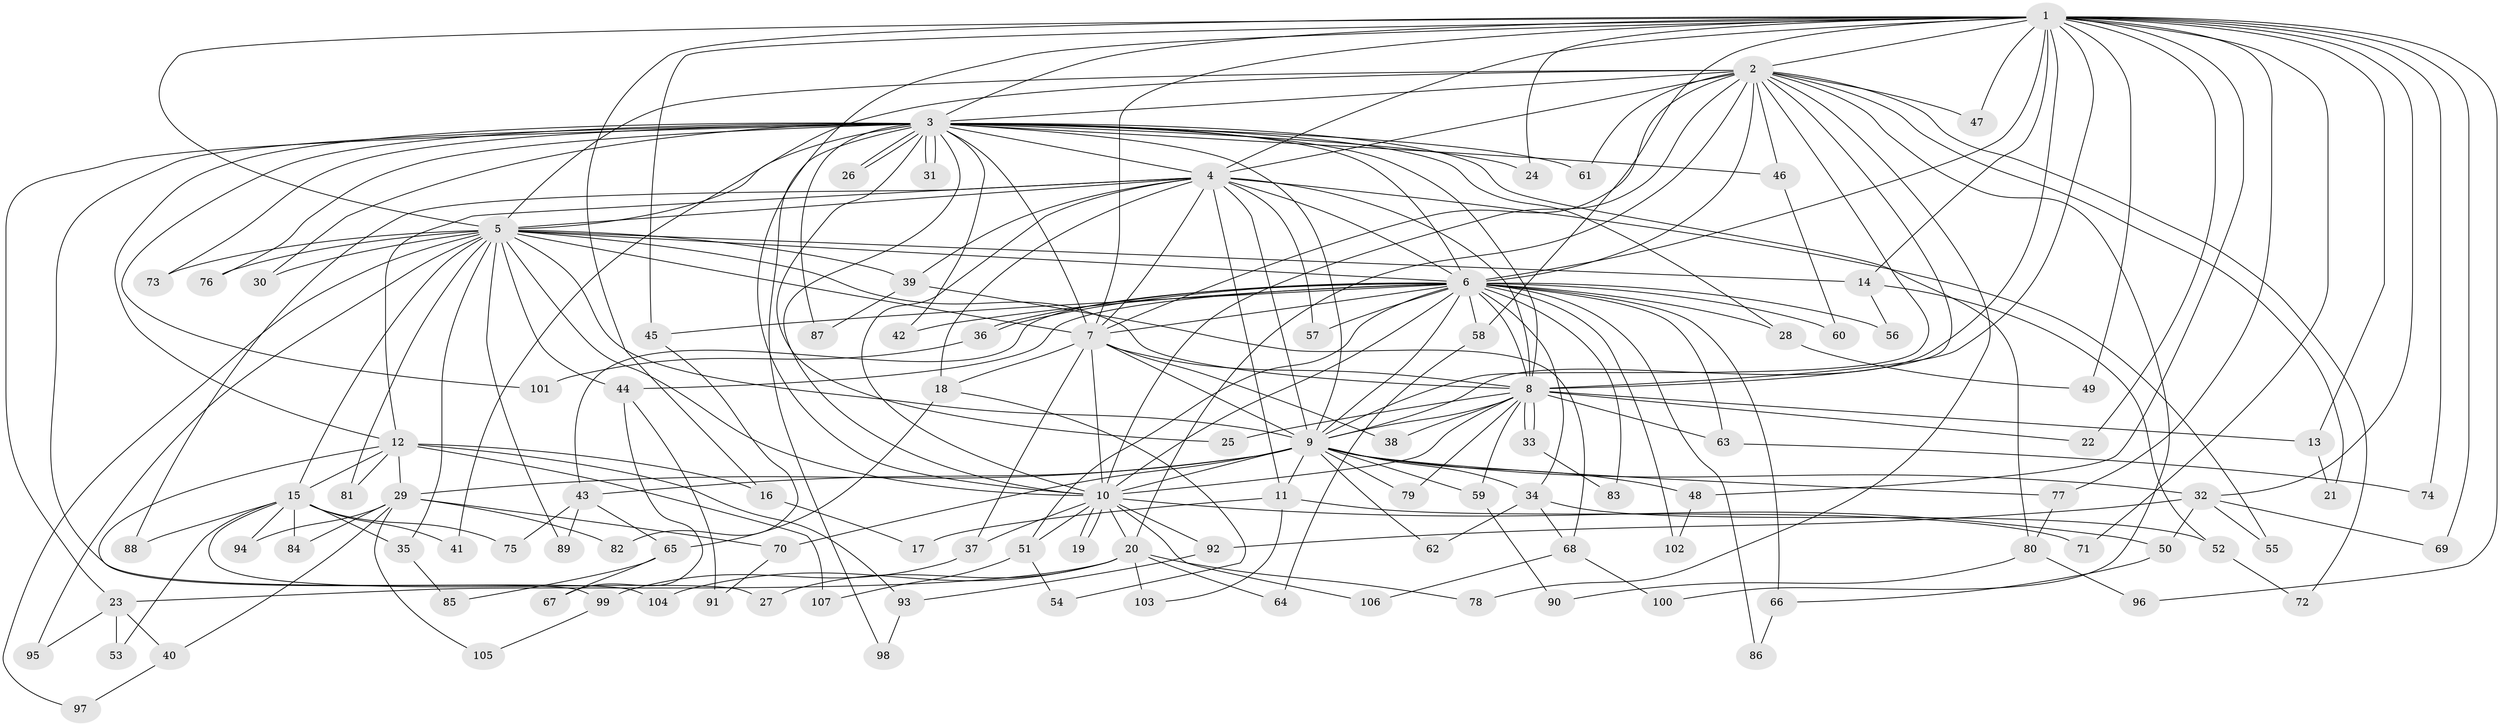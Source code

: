 // coarse degree distribution, {21: 0.0125, 15: 0.025, 39: 0.0125, 18: 0.0125, 9: 0.0125, 23: 0.0125, 19: 0.0125, 5: 0.0375, 17: 0.0125, 3: 0.1875, 4: 0.1125, 1: 0.025, 8: 0.025, 2: 0.5}
// Generated by graph-tools (version 1.1) at 2025/23/03/03/25 07:23:46]
// undirected, 107 vertices, 239 edges
graph export_dot {
graph [start="1"]
  node [color=gray90,style=filled];
  1;
  2;
  3;
  4;
  5;
  6;
  7;
  8;
  9;
  10;
  11;
  12;
  13;
  14;
  15;
  16;
  17;
  18;
  19;
  20;
  21;
  22;
  23;
  24;
  25;
  26;
  27;
  28;
  29;
  30;
  31;
  32;
  33;
  34;
  35;
  36;
  37;
  38;
  39;
  40;
  41;
  42;
  43;
  44;
  45;
  46;
  47;
  48;
  49;
  50;
  51;
  52;
  53;
  54;
  55;
  56;
  57;
  58;
  59;
  60;
  61;
  62;
  63;
  64;
  65;
  66;
  67;
  68;
  69;
  70;
  71;
  72;
  73;
  74;
  75;
  76;
  77;
  78;
  79;
  80;
  81;
  82;
  83;
  84;
  85;
  86;
  87;
  88;
  89;
  90;
  91;
  92;
  93;
  94;
  95;
  96;
  97;
  98;
  99;
  100;
  101;
  102;
  103;
  104;
  105;
  106;
  107;
  1 -- 2;
  1 -- 3;
  1 -- 4;
  1 -- 5;
  1 -- 6;
  1 -- 7;
  1 -- 8;
  1 -- 9;
  1 -- 10;
  1 -- 13;
  1 -- 14;
  1 -- 16;
  1 -- 22;
  1 -- 24;
  1 -- 32;
  1 -- 45;
  1 -- 47;
  1 -- 48;
  1 -- 49;
  1 -- 58;
  1 -- 69;
  1 -- 71;
  1 -- 74;
  1 -- 77;
  1 -- 96;
  2 -- 3;
  2 -- 4;
  2 -- 5;
  2 -- 6;
  2 -- 7;
  2 -- 8;
  2 -- 9;
  2 -- 10;
  2 -- 20;
  2 -- 21;
  2 -- 41;
  2 -- 46;
  2 -- 47;
  2 -- 61;
  2 -- 72;
  2 -- 78;
  2 -- 100;
  3 -- 4;
  3 -- 5;
  3 -- 6;
  3 -- 7;
  3 -- 8;
  3 -- 9;
  3 -- 10;
  3 -- 12;
  3 -- 23;
  3 -- 24;
  3 -- 25;
  3 -- 26;
  3 -- 26;
  3 -- 28;
  3 -- 30;
  3 -- 31;
  3 -- 31;
  3 -- 42;
  3 -- 46;
  3 -- 61;
  3 -- 73;
  3 -- 76;
  3 -- 80;
  3 -- 87;
  3 -- 98;
  3 -- 101;
  3 -- 104;
  4 -- 5;
  4 -- 6;
  4 -- 7;
  4 -- 8;
  4 -- 9;
  4 -- 10;
  4 -- 11;
  4 -- 12;
  4 -- 18;
  4 -- 39;
  4 -- 55;
  4 -- 57;
  4 -- 88;
  5 -- 6;
  5 -- 7;
  5 -- 8;
  5 -- 9;
  5 -- 10;
  5 -- 14;
  5 -- 15;
  5 -- 30;
  5 -- 35;
  5 -- 39;
  5 -- 44;
  5 -- 73;
  5 -- 76;
  5 -- 81;
  5 -- 89;
  5 -- 95;
  5 -- 97;
  6 -- 7;
  6 -- 8;
  6 -- 9;
  6 -- 10;
  6 -- 28;
  6 -- 34;
  6 -- 36;
  6 -- 36;
  6 -- 42;
  6 -- 43;
  6 -- 44;
  6 -- 45;
  6 -- 51;
  6 -- 56;
  6 -- 57;
  6 -- 58;
  6 -- 60;
  6 -- 63;
  6 -- 66;
  6 -- 83;
  6 -- 86;
  6 -- 102;
  7 -- 8;
  7 -- 9;
  7 -- 10;
  7 -- 18;
  7 -- 37;
  7 -- 38;
  8 -- 9;
  8 -- 10;
  8 -- 13;
  8 -- 22;
  8 -- 25;
  8 -- 33;
  8 -- 33;
  8 -- 38;
  8 -- 59;
  8 -- 63;
  8 -- 79;
  9 -- 10;
  9 -- 11;
  9 -- 29;
  9 -- 32;
  9 -- 34;
  9 -- 43;
  9 -- 48;
  9 -- 59;
  9 -- 62;
  9 -- 70;
  9 -- 77;
  9 -- 79;
  10 -- 19;
  10 -- 19;
  10 -- 20;
  10 -- 37;
  10 -- 50;
  10 -- 51;
  10 -- 92;
  10 -- 106;
  11 -- 17;
  11 -- 71;
  11 -- 103;
  12 -- 15;
  12 -- 16;
  12 -- 29;
  12 -- 81;
  12 -- 93;
  12 -- 99;
  12 -- 107;
  13 -- 21;
  14 -- 52;
  14 -- 56;
  15 -- 27;
  15 -- 35;
  15 -- 41;
  15 -- 53;
  15 -- 75;
  15 -- 84;
  15 -- 88;
  15 -- 94;
  16 -- 17;
  18 -- 54;
  18 -- 65;
  20 -- 23;
  20 -- 27;
  20 -- 64;
  20 -- 78;
  20 -- 103;
  20 -- 104;
  23 -- 40;
  23 -- 53;
  23 -- 95;
  28 -- 49;
  29 -- 40;
  29 -- 70;
  29 -- 82;
  29 -- 84;
  29 -- 94;
  29 -- 105;
  32 -- 50;
  32 -- 55;
  32 -- 69;
  32 -- 92;
  33 -- 83;
  34 -- 52;
  34 -- 62;
  34 -- 68;
  35 -- 85;
  36 -- 101;
  37 -- 99;
  39 -- 68;
  39 -- 87;
  40 -- 97;
  43 -- 65;
  43 -- 75;
  43 -- 89;
  44 -- 67;
  44 -- 91;
  45 -- 82;
  46 -- 60;
  48 -- 102;
  50 -- 66;
  51 -- 54;
  51 -- 107;
  52 -- 72;
  58 -- 64;
  59 -- 90;
  63 -- 74;
  65 -- 67;
  65 -- 85;
  66 -- 86;
  68 -- 100;
  68 -- 106;
  70 -- 91;
  77 -- 80;
  80 -- 90;
  80 -- 96;
  92 -- 93;
  93 -- 98;
  99 -- 105;
}
